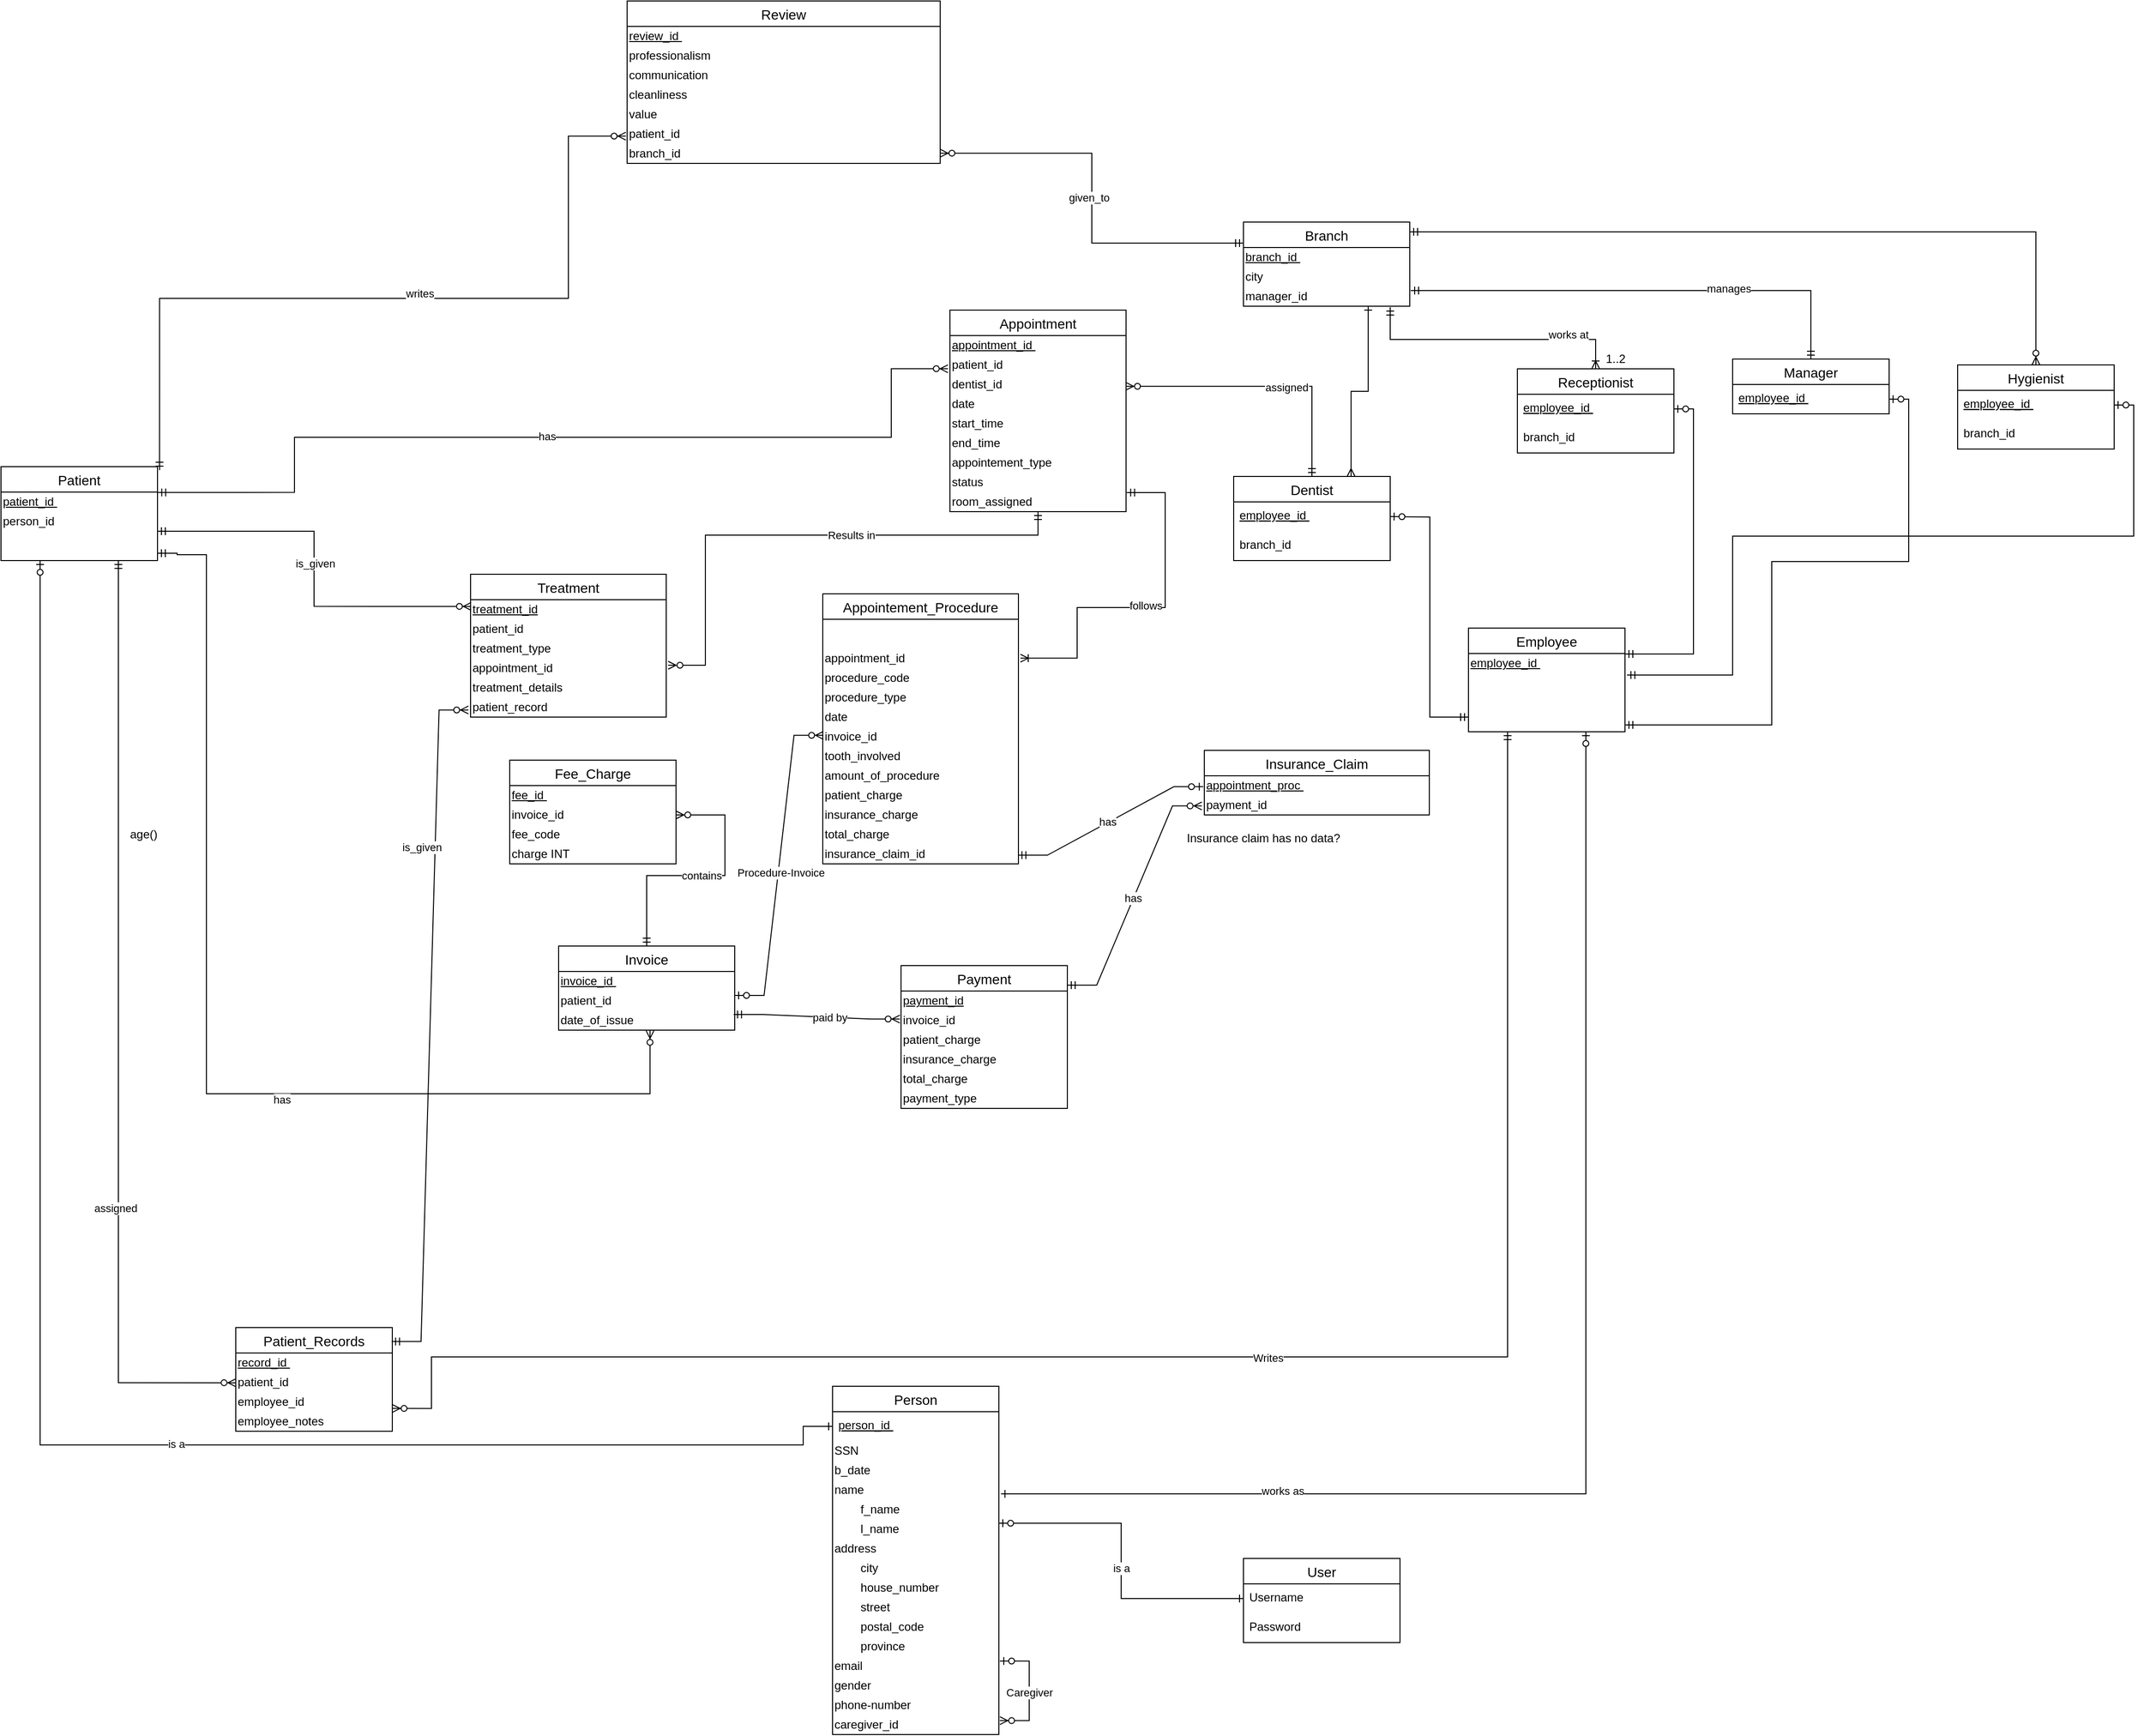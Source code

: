 <mxfile>
    <diagram id="rNI-iPrPM1veeQ_cT2b6" name="Page-1">
        <mxGraphModel dx="2369" dy="2522" grid="1" gridSize="10" guides="1" tooltips="1" connect="1" arrows="1" fold="1" page="1" pageScale="1" pageWidth="827" pageHeight="1169" math="0" shadow="0">
            <root>
                <mxCell id="0"/>
                <mxCell id="1" parent="0"/>
                <mxCell id="2" value="Branch" style="swimlane;fontStyle=0;childLayout=stackLayout;horizontal=1;startSize=26;horizontalStack=0;resizeParent=1;resizeParentMax=0;resizeLast=0;collapsible=1;marginBottom=0;align=center;fontSize=14;" vertex="1" parent="1">
                    <mxGeometry x="1270" y="60" width="170" height="86" as="geometry"/>
                </mxCell>
                <mxCell id="3" value="&lt;u&gt;branch_id&amp;nbsp;&lt;/u&gt;" style="text;html=1;resizable=0;autosize=1;align=left;verticalAlign=middle;points=[];fillColor=none;strokeColor=none;rounded=0;" vertex="1" parent="2">
                    <mxGeometry y="26" width="170" height="20" as="geometry"/>
                </mxCell>
                <mxCell id="4" value="city&amp;nbsp;" style="text;html=1;resizable=0;autosize=1;align=left;verticalAlign=middle;points=[];fillColor=none;strokeColor=none;rounded=0;" vertex="1" parent="2">
                    <mxGeometry y="46" width="170" height="20" as="geometry"/>
                </mxCell>
                <mxCell id="5" value="manager_id&amp;nbsp;" style="text;html=1;resizable=0;autosize=1;align=left;verticalAlign=middle;points=[];fillColor=none;strokeColor=none;rounded=0;" vertex="1" parent="2">
                    <mxGeometry y="66" width="170" height="20" as="geometry"/>
                </mxCell>
                <mxCell id="6" value="Appointment" style="swimlane;fontStyle=0;childLayout=stackLayout;horizontal=1;startSize=26;horizontalStack=0;resizeParent=1;resizeParentMax=0;resizeLast=0;collapsible=1;marginBottom=0;align=center;fontSize=14;swimlaneFillColor=none;" vertex="1" parent="1">
                    <mxGeometry x="970" y="150" width="180" height="206" as="geometry"/>
                </mxCell>
                <mxCell id="7" value="&lt;u&gt;appointment_id&amp;nbsp;&lt;/u&gt;" style="text;html=1;resizable=0;autosize=1;align=left;verticalAlign=middle;points=[];fillColor=none;strokeColor=none;rounded=0;" vertex="1" parent="6">
                    <mxGeometry y="26" width="180" height="20" as="geometry"/>
                </mxCell>
                <mxCell id="8" value="patient_id&amp;nbsp;" style="text;html=1;resizable=0;autosize=1;align=left;verticalAlign=middle;points=[];fillColor=none;strokeColor=none;rounded=0;" vertex="1" parent="6">
                    <mxGeometry y="46" width="180" height="20" as="geometry"/>
                </mxCell>
                <mxCell id="9" value="dentist_id" style="text;html=1;resizable=0;autosize=1;align=left;verticalAlign=middle;points=[];fillColor=none;strokeColor=none;rounded=0;" vertex="1" parent="6">
                    <mxGeometry y="66" width="180" height="20" as="geometry"/>
                </mxCell>
                <mxCell id="10" value="date&amp;nbsp;" style="text;html=1;resizable=0;autosize=1;align=left;verticalAlign=middle;points=[];fillColor=none;strokeColor=none;rounded=0;" vertex="1" parent="6">
                    <mxGeometry y="86" width="180" height="20" as="geometry"/>
                </mxCell>
                <mxCell id="11" value="start_time&amp;nbsp;" style="text;html=1;resizable=0;autosize=1;align=left;verticalAlign=middle;points=[];fillColor=none;strokeColor=none;rounded=0;" vertex="1" parent="6">
                    <mxGeometry y="106" width="180" height="20" as="geometry"/>
                </mxCell>
                <mxCell id="12" value="end_time&amp;nbsp;" style="text;html=1;resizable=0;autosize=1;align=left;verticalAlign=middle;points=[];fillColor=none;strokeColor=none;rounded=0;" vertex="1" parent="6">
                    <mxGeometry y="126" width="180" height="20" as="geometry"/>
                </mxCell>
                <mxCell id="13" value="appointement_type&amp;nbsp;" style="text;html=1;resizable=0;autosize=1;align=left;verticalAlign=middle;points=[];fillColor=none;strokeColor=none;rounded=0;" vertex="1" parent="6">
                    <mxGeometry y="146" width="180" height="20" as="geometry"/>
                </mxCell>
                <mxCell id="14" value="status&amp;nbsp;" style="text;html=1;resizable=0;autosize=1;align=left;verticalAlign=middle;points=[];fillColor=none;strokeColor=none;rounded=0;" vertex="1" parent="6">
                    <mxGeometry y="166" width="180" height="20" as="geometry"/>
                </mxCell>
                <mxCell id="15" value="room_assigned&amp;nbsp;" style="text;html=1;resizable=0;autosize=1;align=left;verticalAlign=middle;points=[];fillColor=none;strokeColor=none;rounded=0;" vertex="1" parent="6">
                    <mxGeometry y="186" width="180" height="20" as="geometry"/>
                </mxCell>
                <mxCell id="16" value="Appointement_Procedure" style="swimlane;fontStyle=0;childLayout=stackLayout;horizontal=1;startSize=26;horizontalStack=0;resizeParent=1;resizeParentMax=0;resizeLast=0;collapsible=1;marginBottom=0;align=center;fontSize=14;" vertex="1" parent="1">
                    <mxGeometry x="840" y="440" width="200" height="276" as="geometry"/>
                </mxCell>
                <mxCell id="17" value="&lt;font face=&quot;helvetica&quot;&gt;&lt;span&gt;&lt;u&gt;appointment_proc_id&amp;nbsp;&lt;/u&gt;&lt;/span&gt;&lt;/font&gt;" style="text;whiteSpace=wrap;html=1;labelBackgroundColor=default;fontColor=#FFFFFF;" vertex="1" parent="16">
                    <mxGeometry y="26" width="200" height="30" as="geometry"/>
                </mxCell>
                <mxCell id="18" value="appointment_id&amp;nbsp;" style="text;html=1;resizable=0;autosize=1;align=left;verticalAlign=middle;points=[];fillColor=none;strokeColor=none;rounded=0;" vertex="1" parent="16">
                    <mxGeometry y="56" width="200" height="20" as="geometry"/>
                </mxCell>
                <mxCell id="19" value="procedure_code&amp;nbsp;&amp;nbsp;" style="text;html=1;resizable=0;autosize=1;align=left;verticalAlign=middle;points=[];fillColor=none;strokeColor=none;rounded=0;" vertex="1" parent="16">
                    <mxGeometry y="76" width="200" height="20" as="geometry"/>
                </mxCell>
                <mxCell id="20" value="procedure_type&amp;nbsp;" style="text;html=1;resizable=0;autosize=1;align=left;verticalAlign=middle;points=[];fillColor=none;strokeColor=none;rounded=0;" vertex="1" parent="16">
                    <mxGeometry y="96" width="200" height="20" as="geometry"/>
                </mxCell>
                <mxCell id="21" value="date&amp;nbsp;" style="text;html=1;resizable=0;autosize=1;align=left;verticalAlign=middle;points=[];fillColor=none;strokeColor=none;rounded=0;" vertex="1" parent="16">
                    <mxGeometry y="116" width="200" height="20" as="geometry"/>
                </mxCell>
                <mxCell id="22" value="invoice_id&amp;nbsp;" style="text;html=1;resizable=0;autosize=1;align=left;verticalAlign=middle;points=[];fillColor=none;strokeColor=none;rounded=0;" vertex="1" parent="16">
                    <mxGeometry y="136" width="200" height="20" as="geometry"/>
                </mxCell>
                <mxCell id="23" value="tooth_involved&amp;nbsp;" style="text;html=1;resizable=0;autosize=1;align=left;verticalAlign=middle;points=[];fillColor=none;strokeColor=none;rounded=0;" vertex="1" parent="16">
                    <mxGeometry y="156" width="200" height="20" as="geometry"/>
                </mxCell>
                <mxCell id="24" value="amount_of_procedure&amp;nbsp;" style="text;html=1;resizable=0;autosize=1;align=left;verticalAlign=middle;points=[];fillColor=none;strokeColor=none;rounded=0;" vertex="1" parent="16">
                    <mxGeometry y="176" width="200" height="20" as="geometry"/>
                </mxCell>
                <mxCell id="25" value="patient_charge&amp;nbsp;" style="text;html=1;resizable=0;autosize=1;align=left;verticalAlign=middle;points=[];fillColor=none;strokeColor=none;rounded=0;" vertex="1" parent="16">
                    <mxGeometry y="196" width="200" height="20" as="geometry"/>
                </mxCell>
                <mxCell id="26" value="insurance_charge&amp;nbsp;" style="text;html=1;resizable=0;autosize=1;align=left;verticalAlign=middle;points=[];fillColor=none;strokeColor=none;rounded=0;" vertex="1" parent="16">
                    <mxGeometry y="216" width="200" height="20" as="geometry"/>
                </mxCell>
                <mxCell id="27" value="total_charge&amp;nbsp;" style="text;html=1;resizable=0;autosize=1;align=left;verticalAlign=middle;points=[];fillColor=none;strokeColor=none;rounded=0;" vertex="1" parent="16">
                    <mxGeometry y="236" width="200" height="20" as="geometry"/>
                </mxCell>
                <mxCell id="28" value="insurance_claim_id&amp;nbsp;" style="text;html=1;resizable=0;autosize=1;align=left;verticalAlign=middle;points=[];fillColor=none;strokeColor=none;rounded=0;" vertex="1" parent="16">
                    <mxGeometry y="256" width="200" height="20" as="geometry"/>
                </mxCell>
                <mxCell id="29" value="Treatment" style="swimlane;fontStyle=0;childLayout=stackLayout;horizontal=1;startSize=26;horizontalStack=0;resizeParent=1;resizeParentMax=0;resizeLast=0;collapsible=1;marginBottom=0;align=center;fontSize=14;" vertex="1" parent="1">
                    <mxGeometry x="480.0" y="420" width="200" height="146" as="geometry"/>
                </mxCell>
                <mxCell id="30" value="&lt;u&gt;treatment_id&lt;/u&gt;" style="text;html=1;resizable=0;autosize=1;align=left;verticalAlign=middle;points=[];fillColor=none;strokeColor=none;rounded=0;" vertex="1" parent="29">
                    <mxGeometry y="26" width="200" height="20" as="geometry"/>
                </mxCell>
                <mxCell id="31" value="&lt;span&gt;patient_id&lt;/span&gt;" style="text;html=1;resizable=0;autosize=1;align=left;verticalAlign=middle;points=[];fillColor=none;strokeColor=none;rounded=0;fontStyle=0" vertex="1" parent="29">
                    <mxGeometry y="46" width="200" height="20" as="geometry"/>
                </mxCell>
                <mxCell id="32" value="treatment_type" style="text;html=1;resizable=0;autosize=1;align=left;verticalAlign=middle;points=[];fillColor=none;strokeColor=none;rounded=0;" vertex="1" parent="29">
                    <mxGeometry y="66" width="200" height="20" as="geometry"/>
                </mxCell>
                <mxCell id="33" value="appointment_id&amp;nbsp;" style="text;html=1;resizable=0;autosize=1;align=left;verticalAlign=middle;points=[];fillColor=none;strokeColor=none;rounded=0;" vertex="1" parent="29">
                    <mxGeometry y="86" width="200" height="20" as="geometry"/>
                </mxCell>
                <mxCell id="34" value="treatment_details&amp;nbsp;" style="text;html=1;resizable=0;autosize=1;align=left;verticalAlign=middle;points=[];fillColor=none;strokeColor=none;rounded=0;" vertex="1" parent="29">
                    <mxGeometry y="106" width="200" height="20" as="geometry"/>
                </mxCell>
                <mxCell id="35" value="&lt;span&gt;patient_record&amp;nbsp;&lt;/span&gt;" style="text;html=1;resizable=0;autosize=1;align=left;verticalAlign=middle;points=[];fillColor=none;strokeColor=none;rounded=0;fontStyle=0" vertex="1" parent="29">
                    <mxGeometry y="126" width="200" height="20" as="geometry"/>
                </mxCell>
                <mxCell id="36" value="Fee_Charge" style="swimlane;fontStyle=0;childLayout=stackLayout;horizontal=1;startSize=26;horizontalStack=0;resizeParent=1;resizeParentMax=0;resizeLast=0;collapsible=1;marginBottom=0;align=center;fontSize=14;" vertex="1" parent="1">
                    <mxGeometry x="520" y="610" width="170" height="106" as="geometry"/>
                </mxCell>
                <mxCell id="37" value="&lt;u&gt;fee_id&amp;nbsp;&lt;/u&gt;" style="text;html=1;resizable=0;autosize=1;align=left;verticalAlign=middle;points=[];fillColor=none;strokeColor=none;rounded=0;" vertex="1" parent="36">
                    <mxGeometry y="26" width="170" height="20" as="geometry"/>
                </mxCell>
                <mxCell id="38" value="invoice_id" style="text;html=1;resizable=0;autosize=1;align=left;verticalAlign=middle;points=[];fillColor=none;strokeColor=none;rounded=0;" vertex="1" parent="36">
                    <mxGeometry y="46" width="170" height="20" as="geometry"/>
                </mxCell>
                <mxCell id="39" value="fee_code&amp;nbsp;" style="text;html=1;resizable=0;autosize=1;align=left;verticalAlign=middle;points=[];fillColor=none;strokeColor=none;rounded=0;" vertex="1" parent="36">
                    <mxGeometry y="66" width="170" height="20" as="geometry"/>
                </mxCell>
                <mxCell id="40" value="charge INT" style="text;html=1;resizable=0;autosize=1;align=left;verticalAlign=middle;points=[];fillColor=none;strokeColor=none;rounded=0;" vertex="1" parent="36">
                    <mxGeometry y="86" width="170" height="20" as="geometry"/>
                </mxCell>
                <mxCell id="41" value="Employee" style="swimlane;fontStyle=0;childLayout=stackLayout;horizontal=1;startSize=26;horizontalStack=0;resizeParent=1;resizeParentMax=0;resizeLast=0;collapsible=1;marginBottom=0;align=center;fontSize=14;" vertex="1" parent="1">
                    <mxGeometry x="1500" y="475" width="160" height="106" as="geometry"/>
                </mxCell>
                <mxCell id="42" value="&lt;u&gt;employee_id&amp;nbsp;&lt;/u&gt;" style="text;html=1;resizable=0;autosize=1;align=left;verticalAlign=middle;points=[];fillColor=none;strokeColor=none;rounded=0;" vertex="1" parent="41">
                    <mxGeometry y="26" width="160" height="20" as="geometry"/>
                </mxCell>
                <mxCell id="43" value="&lt;div style=&quot;text-align: center&quot;&gt;&lt;span&gt;&lt;font face=&quot;helvetica&quot;&gt;person_id&amp;nbsp;&lt;/font&gt;&lt;/span&gt;&lt;/div&gt;" style="text;whiteSpace=wrap;html=1;labelBackgroundColor=none;fontColor=#FFFFFF;" vertex="1" parent="41">
                    <mxGeometry y="46" width="160" height="30" as="geometry"/>
                </mxCell>
                <mxCell id="44" value="&lt;span style=&quot;font-family: &amp;#34;helvetica&amp;#34; ; font-size: 12px ; font-style: normal ; font-weight: 400 ; letter-spacing: normal ; text-align: center ; text-indent: 0px ; text-transform: none ; word-spacing: 0px ; display: inline ; float: none&quot;&gt;salary&amp;nbsp;&lt;/span&gt;" style="text;whiteSpace=wrap;html=1;labelBackgroundColor=none;fontColor=#FFFFFF;" vertex="1" parent="41">
                    <mxGeometry y="76" width="160" height="30" as="geometry"/>
                </mxCell>
                <mxCell id="45" value="Patient" style="swimlane;fontStyle=0;childLayout=stackLayout;horizontal=1;startSize=26;horizontalStack=0;resizeParent=1;resizeParentMax=0;resizeLast=0;collapsible=1;marginBottom=0;align=center;fontSize=14;" vertex="1" parent="1">
                    <mxGeometry y="310" width="160" height="96" as="geometry"/>
                </mxCell>
                <mxCell id="46" value="&lt;u&gt;patient_id&amp;nbsp;&lt;/u&gt;" style="text;html=1;resizable=0;autosize=1;align=left;verticalAlign=middle;points=[];fillColor=none;strokeColor=none;rounded=0;" vertex="1" parent="45">
                    <mxGeometry y="26" width="160" height="20" as="geometry"/>
                </mxCell>
                <mxCell id="47" value="person_id&amp;nbsp;" style="text;html=1;resizable=0;autosize=1;align=left;verticalAlign=middle;points=[];fillColor=none;strokeColor=none;rounded=0;" vertex="1" parent="45">
                    <mxGeometry y="46" width="160" height="20" as="geometry"/>
                </mxCell>
                <mxCell id="48" value="&lt;span style=&quot;font-family: &amp;#34;helvetica&amp;#34; ; font-size: 12px ; font-style: normal ; font-weight: 400 ; letter-spacing: normal ; text-align: center ; text-indent: 0px ; text-transform: none ; word-spacing: 0px ; display: inline ; float: none&quot;&gt;&lt;font color=&quot;#ffffff&quot;&gt;insurance&amp;nbsp;&amp;nbsp;&lt;/font&gt;&lt;/span&gt;" style="text;whiteSpace=wrap;html=1;labelBackgroundColor=default;" vertex="1" parent="45">
                    <mxGeometry y="66" width="160" height="30" as="geometry"/>
                </mxCell>
                <mxCell id="49" value="Insurance_Claim" style="swimlane;fontStyle=0;childLayout=stackLayout;horizontal=1;startSize=26;horizontalStack=0;resizeParent=1;resizeParentMax=0;resizeLast=0;collapsible=1;marginBottom=0;align=center;fontSize=14;" vertex="1" parent="1">
                    <mxGeometry x="1230" y="600" width="230" height="66" as="geometry"/>
                </mxCell>
                <mxCell id="50" value="&lt;u&gt;appointment_proc&amp;nbsp;&lt;/u&gt;" style="text;html=1;resizable=0;autosize=1;align=left;verticalAlign=middle;points=[];fillColor=none;strokeColor=none;rounded=0;" vertex="1" parent="49">
                    <mxGeometry y="26" width="230" height="20" as="geometry"/>
                </mxCell>
                <mxCell id="51" value="payment_id" style="text;html=1;resizable=0;autosize=1;align=left;verticalAlign=middle;points=[];fillColor=none;strokeColor=none;rounded=0;" vertex="1" parent="49">
                    <mxGeometry y="46" width="230" height="20" as="geometry"/>
                </mxCell>
                <mxCell id="52" value="Review" style="swimlane;fontStyle=0;childLayout=stackLayout;horizontal=1;startSize=26;horizontalStack=0;resizeParent=1;resizeParentMax=0;resizeLast=0;collapsible=1;marginBottom=0;align=center;fontSize=14;" vertex="1" parent="1">
                    <mxGeometry x="640" y="-166" width="320" height="166" as="geometry"/>
                </mxCell>
                <mxCell id="53" value="&lt;u&gt;review_id&amp;nbsp;&lt;/u&gt;" style="text;html=1;resizable=0;autosize=1;align=left;verticalAlign=middle;points=[];fillColor=none;strokeColor=none;rounded=0;" vertex="1" parent="52">
                    <mxGeometry y="26" width="320" height="20" as="geometry"/>
                </mxCell>
                <mxCell id="54" value="professionalism&amp;nbsp;" style="text;html=1;resizable=0;autosize=1;align=left;verticalAlign=middle;points=[];fillColor=none;strokeColor=none;rounded=0;" vertex="1" parent="52">
                    <mxGeometry y="46" width="320" height="20" as="geometry"/>
                </mxCell>
                <mxCell id="55" value="communication&amp;nbsp;" style="text;html=1;resizable=0;autosize=1;align=left;verticalAlign=middle;points=[];fillColor=none;strokeColor=none;rounded=0;" vertex="1" parent="52">
                    <mxGeometry y="66" width="320" height="20" as="geometry"/>
                </mxCell>
                <mxCell id="56" value="cleanliness&amp;nbsp;" style="text;html=1;resizable=0;autosize=1;align=left;verticalAlign=middle;points=[];fillColor=none;strokeColor=none;rounded=0;" vertex="1" parent="52">
                    <mxGeometry y="86" width="320" height="20" as="geometry"/>
                </mxCell>
                <mxCell id="57" value="value" style="text;html=1;resizable=0;autosize=1;align=left;verticalAlign=middle;points=[];fillColor=none;strokeColor=none;rounded=0;" vertex="1" parent="52">
                    <mxGeometry y="106" width="320" height="20" as="geometry"/>
                </mxCell>
                <mxCell id="58" value="patient_id" style="text;html=1;resizable=0;autosize=1;align=left;verticalAlign=middle;points=[];fillColor=none;strokeColor=none;rounded=0;" vertex="1" parent="52">
                    <mxGeometry y="126" width="320" height="20" as="geometry"/>
                </mxCell>
                <mxCell id="59" value="branch_id" style="text;html=1;resizable=0;autosize=1;align=left;verticalAlign=middle;points=[];fillColor=none;strokeColor=none;rounded=0;" vertex="1" parent="52">
                    <mxGeometry y="146" width="320" height="20" as="geometry"/>
                </mxCell>
                <mxCell id="60" value="Payment" style="swimlane;fontStyle=0;childLayout=stackLayout;horizontal=1;startSize=26;horizontalStack=0;resizeParent=1;resizeParentMax=0;resizeLast=0;collapsible=1;marginBottom=0;align=center;fontSize=14;" vertex="1" parent="1">
                    <mxGeometry x="920" y="820" width="170" height="146" as="geometry"/>
                </mxCell>
                <mxCell id="61" value="&lt;u&gt;payment_id&lt;/u&gt;" style="text;html=1;resizable=0;autosize=1;align=left;verticalAlign=middle;points=[];fillColor=none;strokeColor=none;rounded=0;" vertex="1" parent="60">
                    <mxGeometry y="26" width="170" height="20" as="geometry"/>
                </mxCell>
                <mxCell id="62" value="invoice_id" style="text;html=1;resizable=0;autosize=1;align=left;verticalAlign=middle;points=[];fillColor=none;strokeColor=none;rounded=0;" vertex="1" parent="60">
                    <mxGeometry y="46" width="170" height="20" as="geometry"/>
                </mxCell>
                <mxCell id="63" value="patient_charge&amp;nbsp;" style="text;html=1;resizable=0;autosize=1;align=left;verticalAlign=middle;points=[];fillColor=none;strokeColor=none;rounded=0;" vertex="1" parent="60">
                    <mxGeometry y="66" width="170" height="20" as="geometry"/>
                </mxCell>
                <mxCell id="64" value="insurance_charge&amp;nbsp;" style="text;html=1;resizable=0;autosize=1;align=left;verticalAlign=middle;points=[];fillColor=none;strokeColor=none;rounded=0;" vertex="1" parent="60">
                    <mxGeometry y="86" width="170" height="20" as="geometry"/>
                </mxCell>
                <mxCell id="65" value="total_charge&amp;nbsp;" style="text;html=1;resizable=0;autosize=1;align=left;verticalAlign=middle;points=[];fillColor=none;strokeColor=none;rounded=0;" vertex="1" parent="60">
                    <mxGeometry y="106" width="170" height="20" as="geometry"/>
                </mxCell>
                <mxCell id="66" value="payment_type" style="text;html=1;resizable=0;autosize=1;align=left;verticalAlign=middle;points=[];fillColor=none;strokeColor=none;rounded=0;" vertex="1" parent="60">
                    <mxGeometry y="126" width="170" height="20" as="geometry"/>
                </mxCell>
                <mxCell id="67" value="Invoice" style="swimlane;fontStyle=0;childLayout=stackLayout;horizontal=1;startSize=26;horizontalStack=0;resizeParent=1;resizeParentMax=0;resizeLast=0;collapsible=1;marginBottom=0;align=center;fontSize=14;" vertex="1" parent="1">
                    <mxGeometry x="570" y="800" width="180" height="86" as="geometry"/>
                </mxCell>
                <mxCell id="68" value="&lt;u&gt;invoice_id&amp;nbsp;&lt;/u&gt;" style="text;html=1;resizable=0;autosize=1;align=left;verticalAlign=middle;points=[];fillColor=none;strokeColor=none;rounded=0;" vertex="1" parent="67">
                    <mxGeometry y="26" width="180" height="20" as="geometry"/>
                </mxCell>
                <mxCell id="69" value="patient_id&amp;nbsp;" style="text;html=1;resizable=0;autosize=1;align=left;verticalAlign=middle;points=[];fillColor=none;strokeColor=none;rounded=0;" vertex="1" parent="67">
                    <mxGeometry y="46" width="180" height="20" as="geometry"/>
                </mxCell>
                <mxCell id="70" value="date_of_issue&amp;nbsp;" style="text;html=1;resizable=0;autosize=1;align=left;verticalAlign=middle;points=[];fillColor=none;strokeColor=none;rounded=0;" vertex="1" parent="67">
                    <mxGeometry y="66" width="180" height="20" as="geometry"/>
                </mxCell>
                <mxCell id="71" value="" style="edgeStyle=orthogonalEdgeStyle;fontSize=12;html=1;endArrow=ERzeroToMany;startArrow=ERmandOne;rounded=0;exitX=1;exitY=0.75;exitDx=0;exitDy=0;entryX=0.519;entryY=1.022;entryDx=0;entryDy=0;entryPerimeter=0;" edge="1" parent="1" source="48" target="70">
                    <mxGeometry width="100" height="100" relative="1" as="geometry">
                        <mxPoint x="590" y="590" as="sourcePoint"/>
                        <mxPoint x="645" y="890" as="targetPoint"/>
                        <Array as="points">
                            <mxPoint x="180" y="399"/>
                            <mxPoint x="210" y="400"/>
                            <mxPoint x="210" y="951"/>
                            <mxPoint x="653" y="951"/>
                        </Array>
                    </mxGeometry>
                </mxCell>
                <mxCell id="72" value="has" style="edgeLabel;html=1;align=center;verticalAlign=middle;resizable=0;points=[];" vertex="1" connectable="0" parent="71">
                    <mxGeometry x="0.212" y="-6" relative="1" as="geometry">
                        <mxPoint as="offset"/>
                    </mxGeometry>
                </mxCell>
                <mxCell id="73" value="" style="edgeStyle=orthogonalEdgeStyle;fontSize=12;html=1;endArrow=ERzeroToMany;startArrow=ERmandOne;rounded=0;exitX=1.002;exitY=0.017;exitDx=0;exitDy=0;exitPerimeter=0;fontStyle=1;entryX=-0.011;entryY=0.695;entryDx=0;entryDy=0;entryPerimeter=0;" edge="1" parent="1" source="46" target="8">
                    <mxGeometry width="100" height="100" relative="1" as="geometry">
                        <mxPoint x="160.96" y="380" as="sourcePoint"/>
                        <mxPoint x="480" y="438" as="targetPoint"/>
                        <Array as="points">
                            <mxPoint x="300" y="336"/>
                            <mxPoint x="300" y="280"/>
                            <mxPoint x="910" y="280"/>
                            <mxPoint x="910" y="210"/>
                        </Array>
                    </mxGeometry>
                </mxCell>
                <mxCell id="74" value="has" style="edgeLabel;html=1;align=center;verticalAlign=middle;resizable=0;points=[];" vertex="1" connectable="0" parent="73">
                    <mxGeometry x="-0.028" y="1" relative="1" as="geometry">
                        <mxPoint as="offset"/>
                    </mxGeometry>
                </mxCell>
                <mxCell id="75" value="" style="fontSize=12;html=1;endArrow=ERoneToMany;startArrow=ERmandOne;rounded=0;exitX=1.004;exitY=0.024;exitDx=0;exitDy=0;exitPerimeter=0;edgeStyle=orthogonalEdgeStyle;endFill=0;entryX=1.01;entryY=0.488;entryDx=0;entryDy=0;entryPerimeter=0;" edge="1" parent="1" source="15" target="18">
                    <mxGeometry width="100" height="100" relative="1" as="geometry">
                        <mxPoint x="590" y="700" as="sourcePoint"/>
                        <mxPoint x="690" y="600" as="targetPoint"/>
                        <Array as="points">
                            <mxPoint x="1190" y="337"/>
                            <mxPoint x="1190" y="454"/>
                            <mxPoint x="1100" y="454"/>
                            <mxPoint x="1100" y="506"/>
                        </Array>
                    </mxGeometry>
                </mxCell>
                <mxCell id="76" value="follows" style="edgeLabel;html=1;align=center;verticalAlign=middle;resizable=0;points=[];" vertex="1" connectable="0" parent="75">
                    <mxGeometry x="-0.008" y="-2" relative="1" as="geometry">
                        <mxPoint as="offset"/>
                    </mxGeometry>
                </mxCell>
                <mxCell id="77" value="" style="edgeStyle=entityRelationEdgeStyle;fontSize=12;html=1;endArrow=ERzeroToMany;startArrow=ERmandOne;rounded=0;exitX=0.994;exitY=0.2;exitDx=0;exitDy=0;exitPerimeter=0;entryX=-0.007;entryY=0.433;entryDx=0;entryDy=0;entryPerimeter=0;" edge="1" parent="1" source="70" target="62">
                    <mxGeometry width="100" height="100" relative="1" as="geometry">
                        <mxPoint x="729.04" y="893" as="sourcePoint"/>
                        <mxPoint x="920" y="866" as="targetPoint"/>
                    </mxGeometry>
                </mxCell>
                <mxCell id="78" value="paid by" style="edgeLabel;html=1;align=center;verticalAlign=middle;resizable=0;points=[];" vertex="1" connectable="0" parent="77">
                    <mxGeometry x="0.145" relative="1" as="geometry">
                        <mxPoint as="offset"/>
                    </mxGeometry>
                </mxCell>
                <mxCell id="79" value="" style="fontSize=12;html=1;endArrow=ERzeroToMany;startArrow=ERmandOne;rounded=0;exitX=0.5;exitY=0;exitDx=0;exitDy=0;startFill=0;endFill=0;edgeStyle=orthogonalEdgeStyle;" edge="1" parent="1" source="67" target="38">
                    <mxGeometry width="100" height="100" relative="1" as="geometry">
                        <mxPoint x="1242.04" y="570" as="sourcePoint"/>
                        <mxPoint x="822.04" y="490" as="targetPoint"/>
                        <Array as="points">
                            <mxPoint x="660" y="728"/>
                            <mxPoint x="740" y="728"/>
                            <mxPoint x="740" y="666"/>
                        </Array>
                    </mxGeometry>
                </mxCell>
                <mxCell id="80" value="contains" style="edgeLabel;html=1;align=center;verticalAlign=middle;resizable=0;points=[];" vertex="1" connectable="0" parent="79">
                    <mxGeometry x="-0.031" relative="1" as="geometry">
                        <mxPoint as="offset"/>
                    </mxGeometry>
                </mxCell>
                <mxCell id="81" value="" style="endArrow=ERmandOne;html=1;rounded=0;exitX=1.01;exitY=0.35;exitDx=0;exitDy=0;startArrow=ERzeroToMany;startFill=0;endFill=0;edgeStyle=orthogonalEdgeStyle;exitPerimeter=0;" edge="1" parent="1" source="33" target="15">
                    <mxGeometry width="50" height="50" relative="1" as="geometry">
                        <mxPoint x="470" y="650" as="sourcePoint"/>
                        <mxPoint x="520" y="600" as="targetPoint"/>
                        <Array as="points">
                            <mxPoint x="720" y="513"/>
                            <mxPoint x="720" y="380"/>
                            <mxPoint x="1060" y="380"/>
                        </Array>
                    </mxGeometry>
                </mxCell>
                <mxCell id="82" value="Results in" style="edgeLabel;html=1;align=center;verticalAlign=middle;resizable=0;points=[];" vertex="1" connectable="0" parent="81">
                    <mxGeometry x="0.195" relative="1" as="geometry">
                        <mxPoint as="offset"/>
                    </mxGeometry>
                </mxCell>
                <mxCell id="83" value="" style="edgeStyle=entityRelationEdgeStyle;fontSize=12;html=1;endArrow=ERzeroToMany;startArrow=ERzeroToOne;rounded=0;exitX=1;exitY=0.224;exitDx=0;exitDy=0;exitPerimeter=0;entryX=0.003;entryY=0.433;entryDx=0;entryDy=0;entryPerimeter=0;endFill=0;startFill=0;" edge="1" parent="1" source="69" target="22">
                    <mxGeometry width="100" height="100" relative="1" as="geometry">
                        <mxPoint x="712.04" y="710" as="sourcePoint"/>
                        <mxPoint x="849.64" y="707.04" as="targetPoint"/>
                    </mxGeometry>
                </mxCell>
                <mxCell id="84" value="Procedure-Invoice" style="edgeLabel;html=1;align=center;verticalAlign=middle;resizable=0;points=[];" vertex="1" connectable="0" parent="83">
                    <mxGeometry x="-0.04" y="-2" relative="1" as="geometry">
                        <mxPoint as="offset"/>
                    </mxGeometry>
                </mxCell>
                <mxCell id="85" value="Patient_Records" style="swimlane;fontStyle=0;childLayout=stackLayout;horizontal=1;startSize=26;horizontalStack=0;resizeParent=1;resizeParentMax=0;resizeLast=0;collapsible=1;marginBottom=0;align=center;fontSize=14;" vertex="1" parent="1">
                    <mxGeometry x="240" y="1190" width="160" height="106" as="geometry"/>
                </mxCell>
                <mxCell id="86" value="&lt;u&gt;record_id&amp;nbsp;&lt;/u&gt;" style="text;html=1;resizable=0;autosize=1;align=left;verticalAlign=middle;points=[];fillColor=none;strokeColor=none;rounded=0;" vertex="1" parent="85">
                    <mxGeometry y="26" width="160" height="20" as="geometry"/>
                </mxCell>
                <mxCell id="87" value="patient_id&amp;nbsp;" style="text;html=1;resizable=0;autosize=1;align=left;verticalAlign=middle;points=[];fillColor=none;strokeColor=none;rounded=0;" vertex="1" parent="85">
                    <mxGeometry y="46" width="160" height="20" as="geometry"/>
                </mxCell>
                <mxCell id="88" value="employee_id&amp;nbsp;" style="text;html=1;resizable=0;autosize=1;align=left;verticalAlign=middle;points=[];fillColor=none;strokeColor=none;rounded=0;" vertex="1" parent="85">
                    <mxGeometry y="66" width="160" height="20" as="geometry"/>
                </mxCell>
                <mxCell id="89" value="employee_notes&amp;nbsp;" style="text;html=1;resizable=0;autosize=1;align=left;verticalAlign=middle;points=[];fillColor=none;strokeColor=none;rounded=0;" vertex="1" parent="85">
                    <mxGeometry y="86" width="160" height="20" as="geometry"/>
                </mxCell>
                <mxCell id="90" value="" style="edgeStyle=orthogonalEdgeStyle;fontSize=12;html=1;endArrow=ERzeroToMany;startArrow=ERmandOne;rounded=0;entryX=0;entryY=0.522;entryDx=0;entryDy=0;entryPerimeter=0;exitX=0.75;exitY=1;exitDx=0;exitDy=0;" edge="1" parent="1" source="48" target="87">
                    <mxGeometry width="100" height="100" relative="1" as="geometry">
                        <mxPoint x="160.0" y="718.5" as="sourcePoint"/>
                        <mxPoint x="120" y="830" as="targetPoint"/>
                    </mxGeometry>
                </mxCell>
                <mxCell id="91" value="assigned" style="edgeLabel;html=1;align=center;verticalAlign=middle;resizable=0;points=[];" vertex="1" connectable="0" parent="90">
                    <mxGeometry x="0.377" y="-3" relative="1" as="geometry">
                        <mxPoint y="1" as="offset"/>
                    </mxGeometry>
                </mxCell>
                <mxCell id="92" value="" style="edgeStyle=orthogonalEdgeStyle;fontSize=12;html=1;endArrow=ERzeroToMany;startArrow=ERmandOne;rounded=0;exitX=0.25;exitY=1;exitDx=0;exitDy=0;entryX=1;entryY=0.833;entryDx=0;entryDy=0;entryPerimeter=0;" edge="1" parent="1" source="44" target="88">
                    <mxGeometry width="100" height="100" relative="1" as="geometry">
                        <mxPoint x="1540" y="581" as="sourcePoint"/>
                        <mxPoint x="400" y="1246" as="targetPoint"/>
                        <Array as="points">
                            <mxPoint x="1540" y="1220"/>
                            <mxPoint x="440" y="1220"/>
                            <mxPoint x="440" y="1273"/>
                        </Array>
                    </mxGeometry>
                </mxCell>
                <mxCell id="93" value="Writes" style="edgeLabel;html=1;align=center;verticalAlign=middle;resizable=0;points=[];" vertex="1" connectable="0" parent="92">
                    <mxGeometry x="-0.034" y="1" relative="1" as="geometry">
                        <mxPoint as="offset"/>
                    </mxGeometry>
                </mxCell>
                <mxCell id="94" value="" style="edgeStyle=entityRelationEdgeStyle;fontSize=12;html=1;endArrow=ERzeroToOne;startArrow=ERmandOne;rounded=0;exitX=0.998;exitY=0.558;exitDx=0;exitDy=0;exitPerimeter=0;fontStyle=1;entryX=-0.005;entryY=0.558;entryDx=0;entryDy=0;entryPerimeter=0;endFill=0;" edge="1" parent="1" source="28" target="50">
                    <mxGeometry width="100" height="100" relative="1" as="geometry">
                        <mxPoint x="880" y="494" as="sourcePoint"/>
                        <mxPoint x="1119.04" y="520.0" as="targetPoint"/>
                    </mxGeometry>
                </mxCell>
                <mxCell id="95" value="has" style="edgeLabel;html=1;align=center;verticalAlign=middle;resizable=0;points=[];" vertex="1" connectable="0" parent="94">
                    <mxGeometry x="-0.028" y="1" relative="1" as="geometry">
                        <mxPoint as="offset"/>
                    </mxGeometry>
                </mxCell>
                <mxCell id="96" value="" style="edgeStyle=entityRelationEdgeStyle;fontSize=12;html=1;endArrow=ERzeroToMany;startArrow=ERmandOne;rounded=0;exitX=1;exitY=0.137;exitDx=0;exitDy=0;fontStyle=1;entryX=-0.011;entryY=0.54;entryDx=0;entryDy=0;entryPerimeter=0;endFill=0;exitPerimeter=0;" edge="1" parent="1" source="60" target="51">
                    <mxGeometry width="100" height="100" relative="1" as="geometry">
                        <mxPoint x="1080" y="881" as="sourcePoint"/>
                        <mxPoint x="967.54" y="953.33" as="targetPoint"/>
                    </mxGeometry>
                </mxCell>
                <mxCell id="97" value="has" style="edgeLabel;html=1;align=center;verticalAlign=middle;resizable=0;points=[];" vertex="1" connectable="0" parent="96">
                    <mxGeometry x="-0.028" y="1" relative="1" as="geometry">
                        <mxPoint as="offset"/>
                    </mxGeometry>
                </mxCell>
                <mxCell id="98" value="" style="edgeStyle=orthogonalEdgeStyle;fontSize=12;html=1;endArrow=ERzeroToMany;startArrow=ERmandOne;rounded=0;exitX=1.013;exitY=0.036;exitDx=0;exitDy=0;exitPerimeter=0;entryX=-0.004;entryY=0.607;entryDx=0;entryDy=0;entryPerimeter=0;" edge="1" parent="1" source="45" target="58">
                    <mxGeometry width="100" height="100" relative="1" as="geometry">
                        <mxPoint x="270" y="40" as="sourcePoint"/>
                        <mxPoint x="510" y="282.5" as="targetPoint"/>
                        <Array as="points">
                            <mxPoint x="162" y="138"/>
                            <mxPoint x="580" y="138"/>
                            <mxPoint x="580" y="-28"/>
                        </Array>
                    </mxGeometry>
                </mxCell>
                <mxCell id="99" value="writes" style="edgeLabel;html=1;align=center;verticalAlign=middle;resizable=0;points=[];" vertex="1" connectable="0" parent="98">
                    <mxGeometry x="0.08" y="4" relative="1" as="geometry">
                        <mxPoint y="-1" as="offset"/>
                    </mxGeometry>
                </mxCell>
                <mxCell id="100" value="" style="edgeStyle=orthogonalEdgeStyle;fontSize=12;html=1;endArrow=ERzeroToMany;startArrow=ERmandOne;rounded=0;exitX=0;exitY=0.25;exitDx=0;exitDy=0;entryX=1;entryY=0.479;entryDx=0;entryDy=0;entryPerimeter=0;" edge="1" parent="1" source="2" target="59">
                    <mxGeometry width="100" height="100" relative="1" as="geometry">
                        <mxPoint x="765.92" y="207.476" as="sourcePoint"/>
                        <mxPoint x="1240" y="-60" as="targetPoint"/>
                    </mxGeometry>
                </mxCell>
                <mxCell id="101" value="given_to" style="edgeLabel;html=1;align=center;verticalAlign=middle;resizable=0;points=[];" vertex="1" connectable="0" parent="100">
                    <mxGeometry x="0.004" y="2" relative="1" as="geometry">
                        <mxPoint x="-1" as="offset"/>
                    </mxGeometry>
                </mxCell>
                <mxCell id="102" value="" style="edgeStyle=orthogonalEdgeStyle;fontSize=12;html=1;endArrow=ERzeroToMany;startArrow=ERmandOne;rounded=0;exitX=1;exitY=0;exitDx=0;exitDy=0;fontStyle=1;entryX=0.003;entryY=0.342;entryDx=0;entryDy=0;entryPerimeter=0;" edge="1" parent="1" source="48" target="30">
                    <mxGeometry width="100" height="100" relative="1" as="geometry">
                        <mxPoint x="160.0" y="458.5" as="sourcePoint"/>
                        <mxPoint x="370" y="356" as="targetPoint"/>
                        <Array as="points">
                            <mxPoint x="320" y="376"/>
                            <mxPoint x="320" y="453"/>
                        </Array>
                    </mxGeometry>
                </mxCell>
                <mxCell id="103" value="is_given" style="edgeLabel;html=1;align=center;verticalAlign=middle;resizable=0;points=[];" vertex="1" connectable="0" parent="102">
                    <mxGeometry x="-0.028" y="1" relative="1" as="geometry">
                        <mxPoint as="offset"/>
                    </mxGeometry>
                </mxCell>
                <mxCell id="104" value="" style="fontSize=12;html=1;endArrow=ERzeroToMany;startArrow=ERmandOne;rounded=0;exitX=0.5;exitY=0;exitDx=0;exitDy=0;edgeStyle=orthogonalEdgeStyle;entryX=0.998;entryY=0.593;entryDx=0;entryDy=0;entryPerimeter=0;" edge="1" parent="1" source="138" target="9">
                    <mxGeometry width="100" height="100" relative="1" as="geometry">
                        <mxPoint x="1260" y="361" as="sourcePoint"/>
                        <mxPoint x="1130" y="260" as="targetPoint"/>
                        <Array as="points">
                            <mxPoint x="1340" y="228"/>
                        </Array>
                    </mxGeometry>
                </mxCell>
                <mxCell id="105" value="assigned" style="edgeLabel;html=1;align=center;verticalAlign=middle;resizable=0;points=[];" vertex="1" connectable="0" parent="104">
                    <mxGeometry x="-0.16" y="1" relative="1" as="geometry">
                        <mxPoint as="offset"/>
                    </mxGeometry>
                </mxCell>
                <mxCell id="106" value="" style="edgeStyle=entityRelationEdgeStyle;fontSize=12;html=1;endArrow=ERzeroToMany;startArrow=ERmandOne;rounded=0;fontStyle=1;exitX=0.996;exitY=0.135;exitDx=0;exitDy=0;exitPerimeter=0;entryX=-0.011;entryY=0.636;entryDx=0;entryDy=0;entryPerimeter=0;" edge="1" parent="1" source="85" target="35">
                    <mxGeometry width="100" height="100" relative="1" as="geometry">
                        <mxPoint x="460" y="1120" as="sourcePoint"/>
                        <mxPoint x="480" y="460" as="targetPoint"/>
                    </mxGeometry>
                </mxCell>
                <mxCell id="107" value="is_given" style="edgeLabel;html=1;align=center;verticalAlign=middle;resizable=0;points=[];" vertex="1" connectable="0" parent="106">
                    <mxGeometry x="-0.028" y="1" relative="1" as="geometry">
                        <mxPoint x="-8" y="-193" as="offset"/>
                    </mxGeometry>
                </mxCell>
                <mxCell id="108" value="age()" style="text;html=1;resizable=0;autosize=1;align=left;verticalAlign=middle;points=[];fillColor=none;strokeColor=none;rounded=0;" vertex="1" parent="1">
                    <mxGeometry x="130" y="676" width="160" height="20" as="geometry"/>
                </mxCell>
                <mxCell id="109" style="edgeStyle=orthogonalEdgeStyle;rounded=0;orthogonalLoop=1;jettySize=auto;html=1;exitX=1.013;exitY=0.7;exitDx=0;exitDy=0;startArrow=ERone;startFill=0;endArrow=ERzeroToOne;endFill=0;exitPerimeter=0;" edge="1" parent="1" source="115" target="44">
                    <mxGeometry relative="1" as="geometry">
                        <Array as="points">
                            <mxPoint x="1620" y="1360"/>
                        </Array>
                        <mxPoint x="1620" y="581" as="targetPoint"/>
                    </mxGeometry>
                </mxCell>
                <mxCell id="110" value="works as" style="edgeLabel;html=1;align=center;verticalAlign=middle;resizable=0;points=[];" vertex="1" connectable="0" parent="109">
                    <mxGeometry x="-0.582" y="3" relative="1" as="geometry">
                        <mxPoint as="offset"/>
                    </mxGeometry>
                </mxCell>
                <mxCell id="111" value="Person" style="swimlane;fontStyle=0;childLayout=stackLayout;horizontal=1;startSize=26;horizontalStack=0;resizeParent=1;resizeParentMax=0;resizeLast=0;collapsible=1;marginBottom=0;align=center;fontSize=14;" vertex="1" parent="1">
                    <mxGeometry x="850" y="1250" width="170" height="356" as="geometry"/>
                </mxCell>
                <mxCell id="112" value="person_id " style="text;strokeColor=none;fillColor=none;spacingLeft=4;spacingRight=4;overflow=hidden;rotatable=0;points=[[0,0.5],[1,0.5]];portConstraint=eastwest;fontSize=12;fontStyle=4" vertex="1" parent="111">
                    <mxGeometry y="26" width="170" height="30" as="geometry"/>
                </mxCell>
                <mxCell id="113" value="SSN&amp;nbsp;" style="text;html=1;resizable=0;autosize=1;align=left;verticalAlign=middle;points=[];fillColor=none;strokeColor=none;rounded=0;" vertex="1" parent="111">
                    <mxGeometry y="56" width="170" height="20" as="geometry"/>
                </mxCell>
                <mxCell id="114" value="b_date&amp;nbsp;" style="text;html=1;resizable=0;autosize=1;align=left;verticalAlign=middle;points=[];fillColor=none;strokeColor=none;rounded=0;" vertex="1" parent="111">
                    <mxGeometry y="76" width="170" height="20" as="geometry"/>
                </mxCell>
                <mxCell id="115" value="name" style="text;html=1;resizable=0;autosize=1;align=left;verticalAlign=middle;points=[];fillColor=none;strokeColor=none;rounded=0;" vertex="1" parent="111">
                    <mxGeometry y="96" width="170" height="20" as="geometry"/>
                </mxCell>
                <mxCell id="116" value="&lt;span style=&quot;white-space: pre&quot;&gt;&#9;&lt;/span&gt;f_name&amp;nbsp;" style="text;html=1;resizable=0;autosize=1;align=left;verticalAlign=middle;points=[];fillColor=none;strokeColor=none;rounded=0;" vertex="1" parent="111">
                    <mxGeometry y="116" width="170" height="20" as="geometry"/>
                </mxCell>
                <mxCell id="117" value="&lt;span style=&quot;white-space: pre&quot;&gt;&#9;&lt;/span&gt;l_name&amp;nbsp;" style="text;html=1;resizable=0;autosize=1;align=left;verticalAlign=middle;points=[];fillColor=none;strokeColor=none;rounded=0;" vertex="1" parent="111">
                    <mxGeometry y="136" width="170" height="20" as="geometry"/>
                </mxCell>
                <mxCell id="118" value="address" style="text;html=1;resizable=0;autosize=1;align=left;verticalAlign=middle;points=[];fillColor=none;strokeColor=none;rounded=0;" vertex="1" parent="111">
                    <mxGeometry y="156" width="170" height="20" as="geometry"/>
                </mxCell>
                <mxCell id="119" value="&lt;span style=&quot;white-space: pre&quot;&gt;&#9;&lt;/span&gt;city&amp;nbsp;" style="text;html=1;resizable=0;autosize=1;align=left;verticalAlign=middle;points=[];fillColor=none;strokeColor=none;rounded=0;" vertex="1" parent="111">
                    <mxGeometry y="176" width="170" height="20" as="geometry"/>
                </mxCell>
                <mxCell id="120" value="&lt;span style=&quot;white-space: pre&quot;&gt;&#9;&lt;/span&gt;house_number&amp;nbsp;" style="text;html=1;resizable=0;autosize=1;align=left;verticalAlign=middle;points=[];fillColor=none;strokeColor=none;rounded=0;" vertex="1" parent="111">
                    <mxGeometry y="196" width="170" height="20" as="geometry"/>
                </mxCell>
                <mxCell id="121" value="&lt;span style=&quot;white-space: pre&quot;&gt;&#9;&lt;/span&gt;street&amp;nbsp;" style="text;html=1;resizable=0;autosize=1;align=left;verticalAlign=middle;points=[];fillColor=none;strokeColor=none;rounded=0;" vertex="1" parent="111">
                    <mxGeometry y="216" width="170" height="20" as="geometry"/>
                </mxCell>
                <mxCell id="122" value="&lt;span style=&quot;white-space: pre&quot;&gt;&#9;&lt;/span&gt;postal_code&amp;nbsp;" style="text;html=1;resizable=0;autosize=1;align=left;verticalAlign=middle;points=[];fillColor=none;strokeColor=none;rounded=0;" vertex="1" parent="111">
                    <mxGeometry y="236" width="170" height="20" as="geometry"/>
                </mxCell>
                <mxCell id="123" value="&lt;span style=&quot;white-space: pre&quot;&gt;&#9;&lt;/span&gt;province&amp;nbsp;" style="text;html=1;resizable=0;autosize=1;align=left;verticalAlign=middle;points=[];fillColor=none;strokeColor=none;rounded=0;" vertex="1" parent="111">
                    <mxGeometry y="256" width="170" height="20" as="geometry"/>
                </mxCell>
                <mxCell id="124" value="email&amp;nbsp;" style="text;html=1;resizable=0;autosize=1;align=left;verticalAlign=middle;points=[];fillColor=none;strokeColor=none;rounded=0;" vertex="1" parent="111">
                    <mxGeometry y="276" width="170" height="20" as="geometry"/>
                </mxCell>
                <mxCell id="125" value="gender&amp;nbsp;" style="text;html=1;resizable=0;autosize=1;align=left;verticalAlign=middle;points=[];fillColor=none;strokeColor=none;rounded=0;" vertex="1" parent="111">
                    <mxGeometry y="296" width="170" height="20" as="geometry"/>
                </mxCell>
                <mxCell id="126" value="phone-number&amp;nbsp;" style="text;html=1;resizable=0;autosize=1;align=left;verticalAlign=middle;points=[];fillColor=none;strokeColor=none;rounded=0;" vertex="1" parent="111">
                    <mxGeometry y="316" width="170" height="20" as="geometry"/>
                </mxCell>
                <mxCell id="127" value="" style="edgeStyle=entityRelationEdgeStyle;fontSize=12;html=1;endArrow=ERzeroToMany;startArrow=ERzeroToOne;rounded=0;entryX=1.006;entryY=0.29;entryDx=0;entryDy=0;entryPerimeter=0;exitX=1.006;exitY=0.243;exitDx=0;exitDy=0;exitPerimeter=0;" edge="1" parent="111" source="124" target="129">
                    <mxGeometry width="100" height="100" relative="1" as="geometry">
                        <mxPoint x="230.0" y="313.29" as="sourcePoint"/>
                        <mxPoint x="233.74" y="338.71" as="targetPoint"/>
                    </mxGeometry>
                </mxCell>
                <mxCell id="128" value="Caregiver" style="edgeLabel;html=1;align=center;verticalAlign=middle;resizable=0;points=[];" vertex="1" connectable="0" parent="127">
                    <mxGeometry x="0.028" relative="1" as="geometry">
                        <mxPoint as="offset"/>
                    </mxGeometry>
                </mxCell>
                <mxCell id="129" value="caregiver_id&amp;nbsp;" style="text;html=1;resizable=0;autosize=1;align=left;verticalAlign=middle;points=[];fillColor=none;strokeColor=none;rounded=0;" vertex="1" parent="111">
                    <mxGeometry y="336" width="170" height="20" as="geometry"/>
                </mxCell>
                <mxCell id="130" style="edgeStyle=orthogonalEdgeStyle;rounded=0;orthogonalLoop=1;jettySize=auto;html=1;exitX=0;exitY=0.5;exitDx=0;exitDy=0;entryX=0.25;entryY=1;entryDx=0;entryDy=0;startArrow=ERone;startFill=0;endArrow=ERzeroToOne;endFill=0;" edge="1" parent="1" source="112" target="48">
                    <mxGeometry relative="1" as="geometry">
                        <mxPoint x="40" y="726" as="targetPoint"/>
                        <Array as="points">
                            <mxPoint x="820" y="1291"/>
                            <mxPoint x="820" y="1310"/>
                            <mxPoint x="40" y="1310"/>
                        </Array>
                    </mxGeometry>
                </mxCell>
                <mxCell id="131" value="is a" style="edgeLabel;html=1;align=center;verticalAlign=middle;resizable=0;points=[];" vertex="1" connectable="0" parent="130">
                    <mxGeometry x="-0.203" y="-1" relative="1" as="geometry">
                        <mxPoint as="offset"/>
                    </mxGeometry>
                </mxCell>
                <mxCell id="132" value="User" style="swimlane;fontStyle=0;childLayout=stackLayout;horizontal=1;startSize=26;horizontalStack=0;resizeParent=1;resizeParentMax=0;resizeLast=0;collapsible=1;marginBottom=0;align=center;fontSize=14;" vertex="1" parent="1">
                    <mxGeometry x="1270" y="1426" width="160" height="86" as="geometry"/>
                </mxCell>
                <mxCell id="133" value="Username " style="text;strokeColor=none;fillColor=none;spacingLeft=4;spacingRight=4;overflow=hidden;rotatable=0;points=[[0,0.5],[1,0.5]];portConstraint=eastwest;fontSize=12;" vertex="1" parent="132">
                    <mxGeometry y="26" width="160" height="30" as="geometry"/>
                </mxCell>
                <mxCell id="134" value="Password " style="text;strokeColor=none;fillColor=none;spacingLeft=4;spacingRight=4;overflow=hidden;rotatable=0;points=[[0,0.5],[1,0.5]];portConstraint=eastwest;fontSize=12;" vertex="1" parent="132">
                    <mxGeometry y="56" width="160" height="30" as="geometry"/>
                </mxCell>
                <mxCell id="135" style="edgeStyle=orthogonalEdgeStyle;rounded=0;orthogonalLoop=1;jettySize=auto;html=1;exitX=0;exitY=0.5;exitDx=0;exitDy=0;entryX=1;entryY=0.2;entryDx=0;entryDy=0;entryPerimeter=0;startArrow=ERone;startFill=0;endArrow=ERzeroToOne;endFill=0;" edge="1" parent="1" source="133" target="117">
                    <mxGeometry relative="1" as="geometry"/>
                </mxCell>
                <mxCell id="136" value="is a" style="edgeLabel;html=1;align=center;verticalAlign=middle;resizable=0;points=[];" vertex="1" connectable="0" parent="135">
                    <mxGeometry x="-0.045" relative="1" as="geometry">
                        <mxPoint as="offset"/>
                    </mxGeometry>
                </mxCell>
                <mxCell id="137" style="edgeStyle=orthogonalEdgeStyle;rounded=0;orthogonalLoop=1;jettySize=auto;html=1;exitX=0.75;exitY=0;exitDx=0;exitDy=0;entryX=0.75;entryY=1;entryDx=0;entryDy=0;startArrow=ERmany;startFill=0;endArrow=ERone;endFill=0;" edge="1" parent="1" source="138" target="2">
                    <mxGeometry relative="1" as="geometry"/>
                </mxCell>
                <mxCell id="138" value="Dentist" style="swimlane;fontStyle=0;childLayout=stackLayout;horizontal=1;startSize=26;horizontalStack=0;resizeParent=1;resizeParentMax=0;resizeLast=0;collapsible=1;marginBottom=0;align=center;fontSize=14;" vertex="1" parent="1">
                    <mxGeometry x="1260" y="320" width="160" height="86" as="geometry"/>
                </mxCell>
                <mxCell id="139" value="employee_id " style="text;strokeColor=none;fillColor=none;spacingLeft=4;spacingRight=4;overflow=hidden;rotatable=0;points=[[0,0.5],[1,0.5]];portConstraint=eastwest;fontSize=12;fontStyle=4" vertex="1" parent="138">
                    <mxGeometry y="26" width="160" height="30" as="geometry"/>
                </mxCell>
                <mxCell id="140" value="branch_id " style="text;strokeColor=none;fillColor=none;spacingLeft=4;spacingRight=4;overflow=hidden;rotatable=0;points=[[0,0.5],[1,0.5]];portConstraint=eastwest;fontSize=12;fontStyle=0" vertex="1" parent="138">
                    <mxGeometry y="56" width="160" height="30" as="geometry"/>
                </mxCell>
                <mxCell id="141" style="edgeStyle=orthogonalEdgeStyle;rounded=0;orthogonalLoop=1;jettySize=auto;html=1;exitX=1;exitY=0.5;exitDx=0;exitDy=0;entryX=0;entryY=0.5;entryDx=0;entryDy=0;startArrow=ERzeroToOne;startFill=0;endArrow=ERmandOne;endFill=0;" edge="1" parent="1" target="44">
                    <mxGeometry relative="1" as="geometry">
                        <mxPoint x="1420" y="361" as="sourcePoint"/>
                    </mxGeometry>
                </mxCell>
                <mxCell id="142" value="Receptionist" style="swimlane;fontStyle=0;childLayout=stackLayout;horizontal=1;startSize=26;horizontalStack=0;resizeParent=1;resizeParentMax=0;resizeLast=0;collapsible=1;marginBottom=0;align=center;fontSize=14;" vertex="1" parent="1">
                    <mxGeometry x="1550" y="210" width="160" height="86" as="geometry"/>
                </mxCell>
                <mxCell id="143" value="employee_id " style="text;strokeColor=none;fillColor=none;spacingLeft=4;spacingRight=4;overflow=hidden;rotatable=0;points=[[0,0.5],[1,0.5]];portConstraint=eastwest;fontSize=12;fontStyle=4" vertex="1" parent="142">
                    <mxGeometry y="26" width="160" height="30" as="geometry"/>
                </mxCell>
                <mxCell id="144" value="branch_id " style="text;strokeColor=none;fillColor=none;spacingLeft=4;spacingRight=4;overflow=hidden;rotatable=0;points=[[0,0.5],[1,0.5]];portConstraint=eastwest;fontSize=12;fontStyle=0" vertex="1" parent="142">
                    <mxGeometry y="56" width="160" height="30" as="geometry"/>
                </mxCell>
                <mxCell id="145" style="edgeStyle=orthogonalEdgeStyle;rounded=0;orthogonalLoop=1;jettySize=auto;html=1;exitX=1;exitY=0.5;exitDx=0;exitDy=0;entryX=1;entryY=0.25;entryDx=0;entryDy=0;startArrow=ERzeroToOne;startFill=0;endArrow=ERmandOne;endFill=0;" edge="1" parent="1" source="143" target="41">
                    <mxGeometry relative="1" as="geometry">
                        <mxPoint x="1710" y="281" as="sourcePoint"/>
                    </mxGeometry>
                </mxCell>
                <mxCell id="146" value="" style="edgeStyle=orthogonalEdgeStyle;fontSize=12;html=1;endArrow=ERoneToMany;rounded=0;entryX=0.5;entryY=0;entryDx=0;entryDy=0;startArrow=ERmandOne;startFill=0;" edge="1" parent="1" target="142">
                    <mxGeometry width="100" height="100" relative="1" as="geometry">
                        <mxPoint x="1420" y="147" as="sourcePoint"/>
                        <mxPoint x="1650" y="-20" as="targetPoint"/>
                        <Array as="points">
                            <mxPoint x="1420" y="180"/>
                            <mxPoint x="1630" y="180"/>
                        </Array>
                    </mxGeometry>
                </mxCell>
                <mxCell id="147" value="works at" style="edgeLabel;html=1;align=center;verticalAlign=middle;resizable=0;points=[];" vertex="1" connectable="0" parent="146">
                    <mxGeometry x="0.573" y="5" relative="1" as="geometry">
                        <mxPoint as="offset"/>
                    </mxGeometry>
                </mxCell>
                <mxCell id="148" value="1..2" style="text;html=1;align=center;verticalAlign=middle;resizable=0;points=[];autosize=1;strokeColor=none;fillColor=none;" vertex="1" parent="1">
                    <mxGeometry x="1630" y="190" width="40" height="20" as="geometry"/>
                </mxCell>
                <mxCell id="149" style="edgeStyle=orthogonalEdgeStyle;rounded=0;orthogonalLoop=1;jettySize=auto;html=1;exitX=0.5;exitY=0;exitDx=0;exitDy=0;entryX=1.006;entryY=0.2;entryDx=0;entryDy=0;entryPerimeter=0;startArrow=ERmandOne;startFill=0;endArrow=ERmandOne;endFill=0;" edge="1" parent="1" source="151" target="5">
                    <mxGeometry relative="1" as="geometry"/>
                </mxCell>
                <mxCell id="150" value="manages" style="edgeLabel;html=1;align=center;verticalAlign=middle;resizable=0;points=[];" vertex="1" connectable="0" parent="149">
                    <mxGeometry x="-0.355" y="-2" relative="1" as="geometry">
                        <mxPoint as="offset"/>
                    </mxGeometry>
                </mxCell>
                <mxCell id="151" value="Manager" style="swimlane;fontStyle=0;childLayout=stackLayout;horizontal=1;startSize=26;horizontalStack=0;resizeParent=1;resizeParentMax=0;resizeLast=0;collapsible=1;marginBottom=0;align=center;fontSize=14;" vertex="1" parent="1">
                    <mxGeometry x="1770" y="200" width="160" height="56" as="geometry"/>
                </mxCell>
                <mxCell id="152" value="employee_id " style="text;strokeColor=none;fillColor=none;spacingLeft=4;spacingRight=4;overflow=hidden;rotatable=0;points=[[0,0.5],[1,0.5]];portConstraint=eastwest;fontSize=12;fontStyle=4" vertex="1" parent="151">
                    <mxGeometry y="26" width="160" height="30" as="geometry"/>
                </mxCell>
                <mxCell id="153" style="edgeStyle=orthogonalEdgeStyle;rounded=0;orthogonalLoop=1;jettySize=auto;html=1;exitX=1;exitY=0.5;exitDx=0;exitDy=0;entryX=1;entryY=0.75;entryDx=0;entryDy=0;startArrow=ERzeroToOne;startFill=0;endArrow=ERmandOne;endFill=0;" edge="1" parent="1" source="152" target="44">
                    <mxGeometry relative="1" as="geometry">
                        <mxPoint x="1930" y="271" as="sourcePoint"/>
                        <mxPoint x="1660" y="558.5" as="targetPoint"/>
                        <Array as="points">
                            <mxPoint x="1950" y="241"/>
                            <mxPoint x="1950" y="407"/>
                            <mxPoint x="1810" y="407"/>
                            <mxPoint x="1810" y="574"/>
                            <mxPoint x="1660" y="574"/>
                        </Array>
                    </mxGeometry>
                </mxCell>
                <mxCell id="154" style="edgeStyle=orthogonalEdgeStyle;rounded=0;orthogonalLoop=1;jettySize=auto;html=1;exitX=0.5;exitY=0;exitDx=0;exitDy=0;entryX=1;entryY=0.116;entryDx=0;entryDy=0;entryPerimeter=0;startArrow=ERzeroToMany;startFill=1;endArrow=ERmandOne;endFill=0;" edge="1" parent="1" source="155" target="2">
                    <mxGeometry relative="1" as="geometry"/>
                </mxCell>
                <mxCell id="155" value="Hygienist" style="swimlane;fontStyle=0;childLayout=stackLayout;horizontal=1;startSize=26;horizontalStack=0;resizeParent=1;resizeParentMax=0;resizeLast=0;collapsible=1;marginBottom=0;align=center;fontSize=14;" vertex="1" parent="1">
                    <mxGeometry x="2000" y="206" width="160" height="86" as="geometry"/>
                </mxCell>
                <mxCell id="156" value="employee_id " style="text;strokeColor=none;fillColor=none;spacingLeft=4;spacingRight=4;overflow=hidden;rotatable=0;points=[[0,0.5],[1,0.5]];portConstraint=eastwest;fontSize=12;fontStyle=4" vertex="1" parent="155">
                    <mxGeometry y="26" width="160" height="30" as="geometry"/>
                </mxCell>
                <mxCell id="157" value="branch_id " style="text;strokeColor=none;fillColor=none;spacingLeft=4;spacingRight=4;overflow=hidden;rotatable=0;points=[[0,0.5],[1,0.5]];portConstraint=eastwest;fontSize=12;fontStyle=0" vertex="1" parent="155">
                    <mxGeometry y="56" width="160" height="30" as="geometry"/>
                </mxCell>
                <mxCell id="158" style="edgeStyle=orthogonalEdgeStyle;rounded=0;orthogonalLoop=1;jettySize=auto;html=1;exitX=1;exitY=0.5;exitDx=0;exitDy=0;startArrow=ERzeroToOne;startFill=0;endArrow=ERmandOne;endFill=0;entryX=1.013;entryY=1.1;entryDx=0;entryDy=0;entryPerimeter=0;" edge="1" parent="1" source="156" target="42">
                    <mxGeometry relative="1" as="geometry">
                        <mxPoint x="1940" y="251" as="sourcePoint"/>
                        <mxPoint x="1690" y="510" as="targetPoint"/>
                        <Array as="points">
                            <mxPoint x="2180" y="247"/>
                            <mxPoint x="2180" y="381"/>
                            <mxPoint x="1770" y="381"/>
                            <mxPoint x="1770" y="523"/>
                        </Array>
                    </mxGeometry>
                </mxCell>
                <mxCell id="159" value="Insurance claim has no data?" style="text;html=1;align=center;verticalAlign=middle;resizable=0;points=[];autosize=1;strokeColor=none;fillColor=none;" vertex="1" parent="1">
                    <mxGeometry x="1205" y="680" width="170" height="20" as="geometry"/>
                </mxCell>
            </root>
        </mxGraphModel>
    </diagram>
</mxfile>